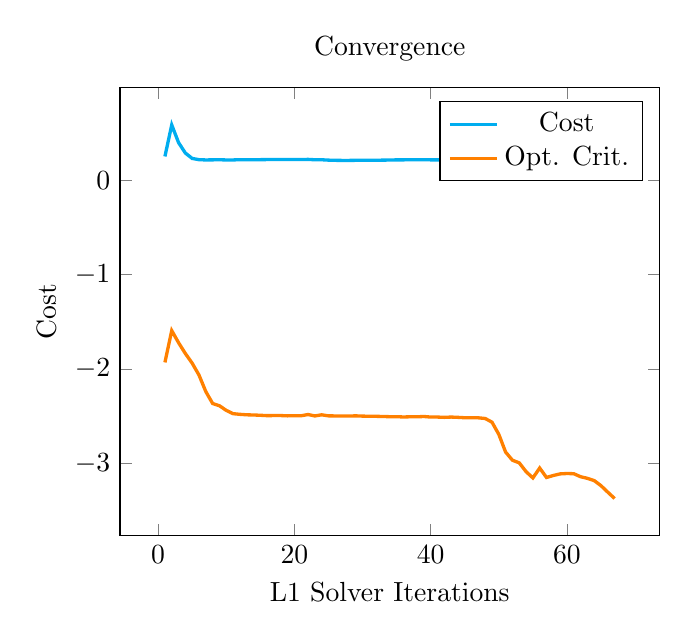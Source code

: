 \begin{tikzpicture}[]
\begin{axis}[legend pos = {north east}, ylabel = {Cost}, title = {Convergence}, xlabel = {L1 Solver Iterations}]\addplot+ [no marks, cyan, very thick]coordinates {
(1.0, 0.253)
(2.0, 0.587)
(3.0, 0.4)
(4.0, 0.289)
(5.0, 0.232)
(6.0, 0.219)
(7.0, 0.216)
(8.0, 0.217)
(9.0, 0.218)
(10.0, 0.216)
(11.0, 0.216)
(12.0, 0.219)
(13.0, 0.219)
(14.0, 0.219)
(15.0, 0.219)
(16.0, 0.22)
(17.0, 0.221)
(18.0, 0.221)
(19.0, 0.221)
(20.0, 0.221)
(21.0, 0.22)
(22.0, 0.222)
(23.0, 0.218)
(24.0, 0.218)
(25.0, 0.214)
(26.0, 0.212)
(27.0, 0.211)
(28.0, 0.211)
(29.0, 0.212)
(30.0, 0.212)
(31.0, 0.212)
(32.0, 0.213)
(33.0, 0.214)
(34.0, 0.215)
(35.0, 0.217)
(36.0, 0.217)
(37.0, 0.218)
(38.0, 0.218)
(39.0, 0.219)
(40.0, 0.217)
(41.0, 0.217)
(42.0, 0.216)
(43.0, 0.217)
(44.0, 0.217)
(45.0, 0.216)
(46.0, 0.216)
(47.0, 0.216)
(48.0, 0.216)
(49.0, 0.216)
(50.0, 0.212)
(51.0, 0.209)
(52.0, 0.212)
(53.0, 0.212)
(54.0, 0.206)
(55.0, 0.201)
(56.0, 0.2)
(57.0, 0.198)
(58.0, 0.198)
(59.0, 0.198)
(60.0, 0.198)
(61.0, 0.198)
(62.0, 0.198)
(63.0, 0.197)
(64.0, 0.197)
(65.0, 0.196)
(66.0, 0.195)
(67.0, 0.194)
};
\addlegendentry{Cost}
\addplot+ [no marks, orange, very thick]coordinates {
(1.0, -1.929)
(2.0, -1.592)
(3.0, -1.72)
(4.0, -1.835)
(5.0, -1.937)
(6.0, -2.063)
(7.0, -2.238)
(8.0, -2.364)
(9.0, -2.388)
(10.0, -2.437)
(11.0, -2.472)
(12.0, -2.479)
(13.0, -2.484)
(14.0, -2.486)
(15.0, -2.489)
(16.0, -2.493)
(17.0, -2.492)
(18.0, -2.492)
(19.0, -2.495)
(20.0, -2.494)
(21.0, -2.494)
(22.0, -2.481)
(23.0, -2.496)
(24.0, -2.484)
(25.0, -2.495)
(26.0, -2.496)
(27.0, -2.497)
(28.0, -2.497)
(29.0, -2.495)
(30.0, -2.498)
(31.0, -2.499)
(32.0, -2.5)
(33.0, -2.502)
(34.0, -2.504)
(35.0, -2.504)
(36.0, -2.507)
(37.0, -2.505)
(38.0, -2.505)
(39.0, -2.502)
(40.0, -2.508)
(41.0, -2.508)
(42.0, -2.511)
(43.0, -2.508)
(44.0, -2.511)
(45.0, -2.515)
(46.0, -2.516)
(47.0, -2.516)
(48.0, -2.523)
(49.0, -2.562)
(50.0, -2.691)
(51.0, -2.879)
(52.0, -2.965)
(53.0, -2.993)
(54.0, -3.086)
(55.0, -3.153)
(56.0, -3.048)
(57.0, -3.148)
(58.0, -3.127)
(59.0, -3.11)
(60.0, -3.106)
(61.0, -3.108)
(62.0, -3.14)
(63.0, -3.157)
(64.0, -3.181)
(65.0, -3.235)
(66.0, -3.304)
(67.0, -3.371)
};
\addlegendentry{Opt. Crit.}
\end{axis}

\end{tikzpicture}
